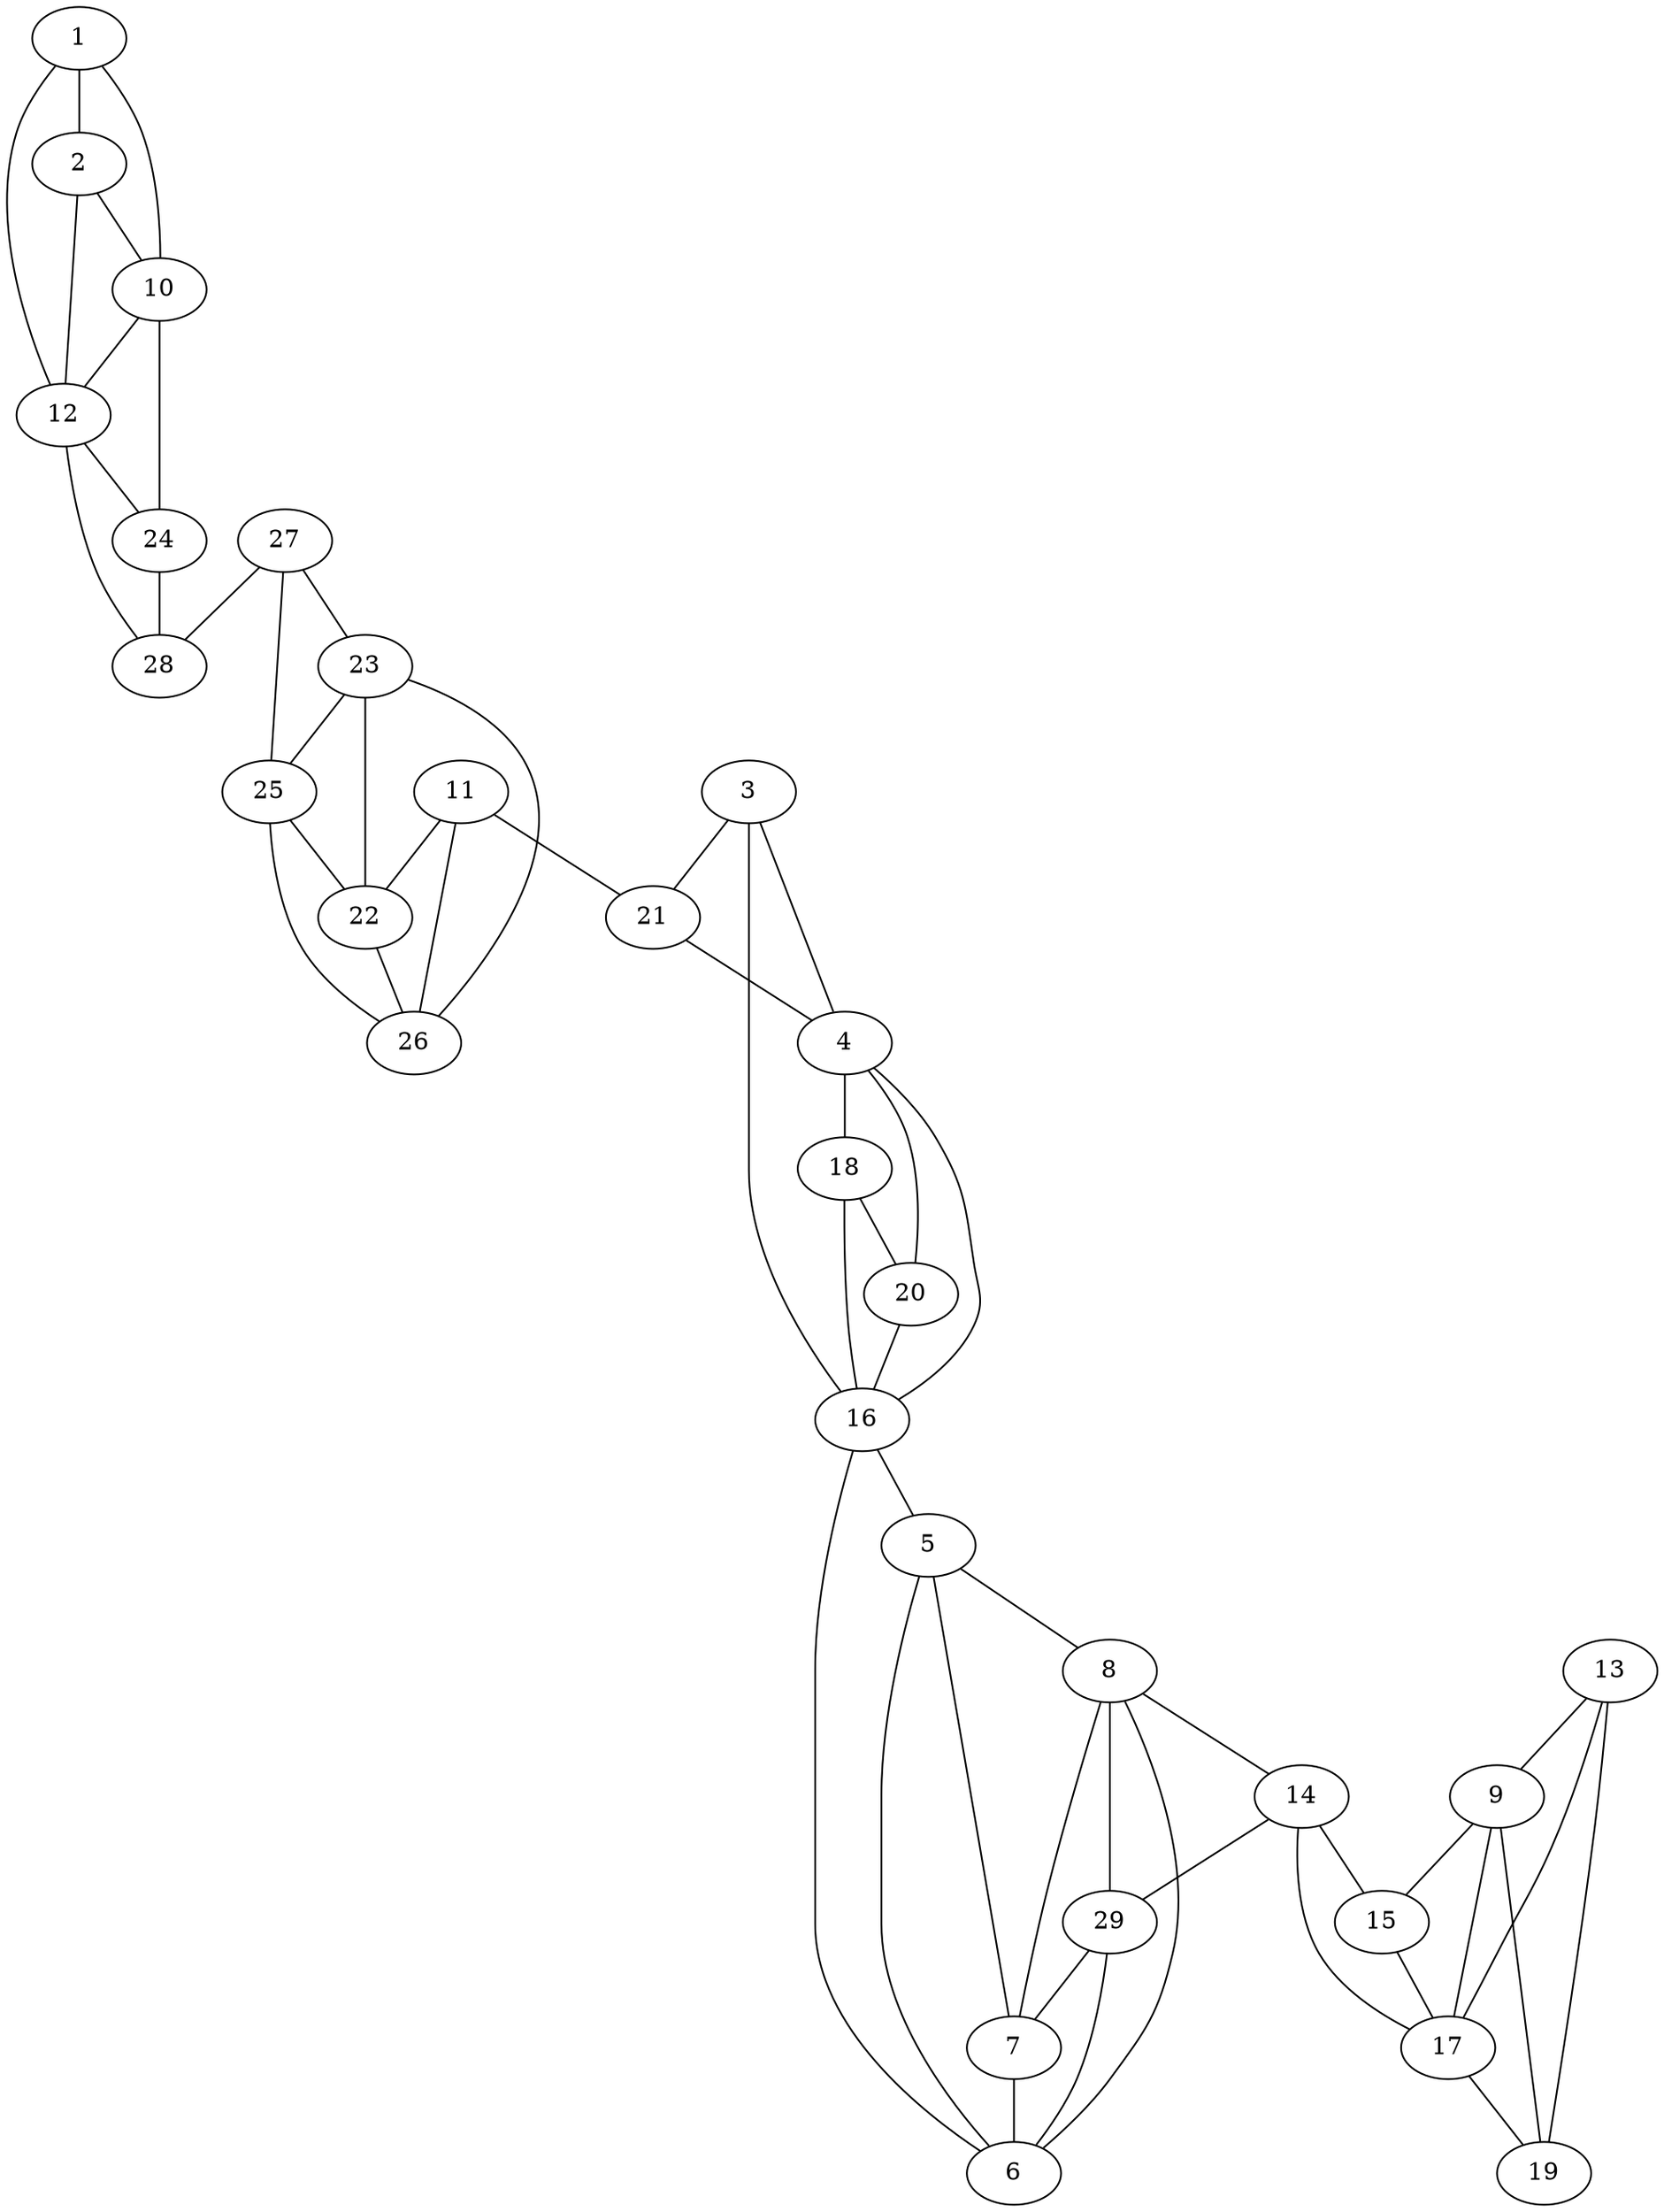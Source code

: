 graph pdb1lug {
	1	 [aaLength=5,
		sequence=WHKDF,
		type=0];
	2	 [aaLength=6,
		sequence=PIAKGE,
		type=0];
	1 -- 2	 [distance0="7.631723",
		frequency=1,
		type0=1];
	10	 [aaLength=2,
		sequence=ID,
		type=1];
	1 -- 10	 [distance0="19.79897",
		frequency=1,
		type0=2];
	12	 [aaLength=2,
		sequence=YD,
		type=1];
	1 -- 12	 [distance0="26.05762",
		frequency=1,
		type0=3];
	2 -- 10	 [distance0="14.15297",
		distance1="6.0",
		frequency=2,
		type0=2,
		type1=4];
	2 -- 12	 [distance0="20.42808",
		frequency=1,
		type0=3];
	3	 [aaLength=3,
		sequence=YGD,
		type=0];
	4	 [aaLength=6,
		sequence=FGKAVQ,
		type=0];
	3 -- 4	 [distance0="7.306333",
		distance1="0.0",
		frequency=2,
		type0=1,
		type1=5];
	16	 [aaLength=10,
		sequence=AVLGIFLKVG,
		type=1];
	3 -- 16	 [distance0="25.286",
		frequency=1,
		type0=3];
	21	 [aaLength=9,
		sequence=ELHLVHWNT,
		type=1];
	3 -- 21	 [distance0="23.31056",
		frequency=1,
		type0=2];
	4 -- 16	 [distance0="19.12513",
		frequency=1,
		type0=2];
	18	 [aaLength=10,
		sequence=AVLGIFLKVG,
		type=1];
	4 -- 18	 [distance0="19.12513",
		frequency=1,
		type0=3];
	5	 [aaLength=3,
		sequence=PGL,
		type=0];
	6	 [aaLength=8,
		sequence=QKVVDVLD,
		type=0];
	5 -- 6	 [distance0="9.992722",
		distance1="0.0",
		frequency=2,
		type0=1,
		type1=5];
	8	 [aaLength=6,
		sequence=PRGLLP,
		type=0];
	5 -- 8	 [distance0="27.65909",
		frequency=1,
		type0=3];
	7	 [aaLength=3,
		sequence=SIK,
		type=0];
	5 -- 7	 [distance0="19.38519",
		frequency=1,
		type0=2];
	6 -- 16	 [distance0="23.28453",
		frequency=1,
		type0=3];
	7 -- 6	 [distance0="10.48012",
		frequency=1,
		type0=1];
	8 -- 6	 [distance0="24.74053",
		frequency=1,
		type0=2];
	8 -- 7	 [distance0="21.27323",
		frequency=1,
		type0=1];
	14	 [aaLength=6,
		sequence=WTYPGS,
		type=1];
	8 -- 14	 [distance0="5.0",
		frequency=1,
		type0=4];
	29	 [aaLength=3,
		sequence=ADF,
		type=1];
	8 -- 29	 [distance0="25.3451",
		frequency=1,
		type0=3];
	9	 [aaLength=9,
		sequence=SEQVLKFRK,
		type=0];
	15	 [aaLength=6,
		sequence=TWIVLK,
		type=1];
	9 -- 15	 [distance0="22.07392",
		frequency=1,
		type0=3];
	17	 [aaLength=3,
		sequence=SVS,
		type=1];
	9 -- 17	 [distance0="18.76853",
		frequency=1,
		type0=1];
	19	 [aaLength=3,
		sequence=SVS,
		type=1];
	9 -- 19	 [distance0="18.76853",
		frequency=1,
		type0=2];
	10 -- 12	 [distance0="7.0",
		distance1="5.0",
		frequency=2,
		type0=1,
		type1=4];
	24	 [aaLength=6,
		sequence=PLSVSY,
		type=1];
	10 -- 24	 [distance0="13.0",
		frequency=1,
		type0=2];
	11	 [aaLength=2,
		sequence=VD,
		type=1];
	11 -- 21	 [distance0="8.0",
		distance1="6.0",
		frequency=2,
		type0=1,
		type1=4];
	22	 [aaLength=10,
		sequence=RLIQFHFHWG,
		type=1];
	11 -- 22	 [distance0="20.0",
		frequency=1,
		type0=2];
	26	 [aaLength=10,
		sequence=RLIQFHFHWG,
		type=1];
	11 -- 26	 [distance0="20.0",
		frequency=1,
		type0=3];
	12 -- 24	 [distance0="6.0",
		distance1="4.0",
		frequency=2,
		type0=1,
		type1=4];
	28	 [aaLength=6,
		sequence=LRILNN,
		type=1];
	12 -- 28	 [distance0="17.0",
		frequency=1,
		type0=3];
	13	 [aaLength=2,
		sequence=AS,
		type=1];
	13 -- 9	 [distance0="42.27597",
		frequency=1,
		type0=3];
	13 -- 17	 [distance0="41.0",
		frequency=1,
		type0=1];
	13 -- 19	 [distance0="41.0",
		frequency=1,
		type0=2];
	14 -- 15	 [distance0="16.0",
		distance1="10.0",
		frequency=2,
		type0=1,
		type1=4];
	14 -- 17	 [distance0="25.0",
		frequency=1,
		type0=3];
	14 -- 29	 [distance0="18.0",
		frequency=1,
		type0=2];
	15 -- 17	 [distance0="3.0",
		frequency=1,
		type0=4];
	16 -- 5	 [distance0="3.0",
		frequency=1,
		type0=4];
	17 -- 19	 [distance0="0.0",
		frequency=1,
		type0=5];
	18 -- 16	 [distance0="0.0",
		frequency=1,
		type0=5];
	20	 [aaLength=10,
		sequence=AVLGIFLKVG,
		type=1];
	18 -- 20	 [distance0="0.0",
		frequency=1,
		type0=2];
	20 -- 4	 [distance0="19.12513",
		frequency=1,
		type0=3];
	20 -- 16	 [distance0="0.0",
		frequency=1,
		type0=1];
	21 -- 4	 [distance0="20.34136",
		frequency=1,
		type0=2];
	23	 [aaLength=5,
		sequence=LKGGP,
		type=1];
	22 -- 23	 [distance0="10.0",
		frequency=1,
		type0=2];
	22 -- 26	 [distance0="0.0",
		frequency=1,
		type0=1];
	25	 [aaLength=5,
		sequence=LKGGP,
		type=1];
	23 -- 25	 [distance0="0.0",
		frequency=1,
		type0=1];
	24 -- 28	 [distance0="11.0",
		distance1="5.0",
		frequency=2,
		type0=2,
		type1=4];
	25 -- 22	 [distance0="10.0",
		frequency=1,
		type0=2];
	25 -- 26	 [distance0="10.0",
		frequency=1,
		type0=3];
	26 -- 23	 [distance0="10.0",
		frequency=1,
		type0=2];
	27	 [aaLength=5,
		sequence=NVEFD,
		type=1];
	27 -- 23	 [distance0="12.0",
		frequency=1,
		type0=2];
	27 -- 25	 [distance0="12.0",
		distance1="7.0",
		frequency=2,
		type0=3,
		type1=4];
	27 -- 28	 [distance0="10.0",
		frequency=1,
		type0=1];
	29 -- 6	 [distance0="23.28453",
		frequency=1,
		type0=3];
	29 -- 7	 [distance0="12.97668",
		frequency=1,
		type0=1];
}
